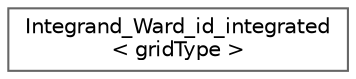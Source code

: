 digraph "Graphical Class Hierarchy"
{
 // INTERACTIVE_SVG=YES
 // LATEX_PDF_SIZE
  bgcolor="transparent";
  edge [fontname=Helvetica,fontsize=10,labelfontname=Helvetica,labelfontsize=10];
  node [fontname=Helvetica,fontsize=10,shape=box,height=0.2,width=0.4];
  rankdir="LR";
  Node0 [id="Node000000",label="Integrand_Ward_id_integrated\l\< gridType \>",height=0.2,width=0.4,color="grey40", fillcolor="white", style="filled",URL="$d8/db7/classIntegrand__Ward__id__integrated.html",tooltip=" "];
}
